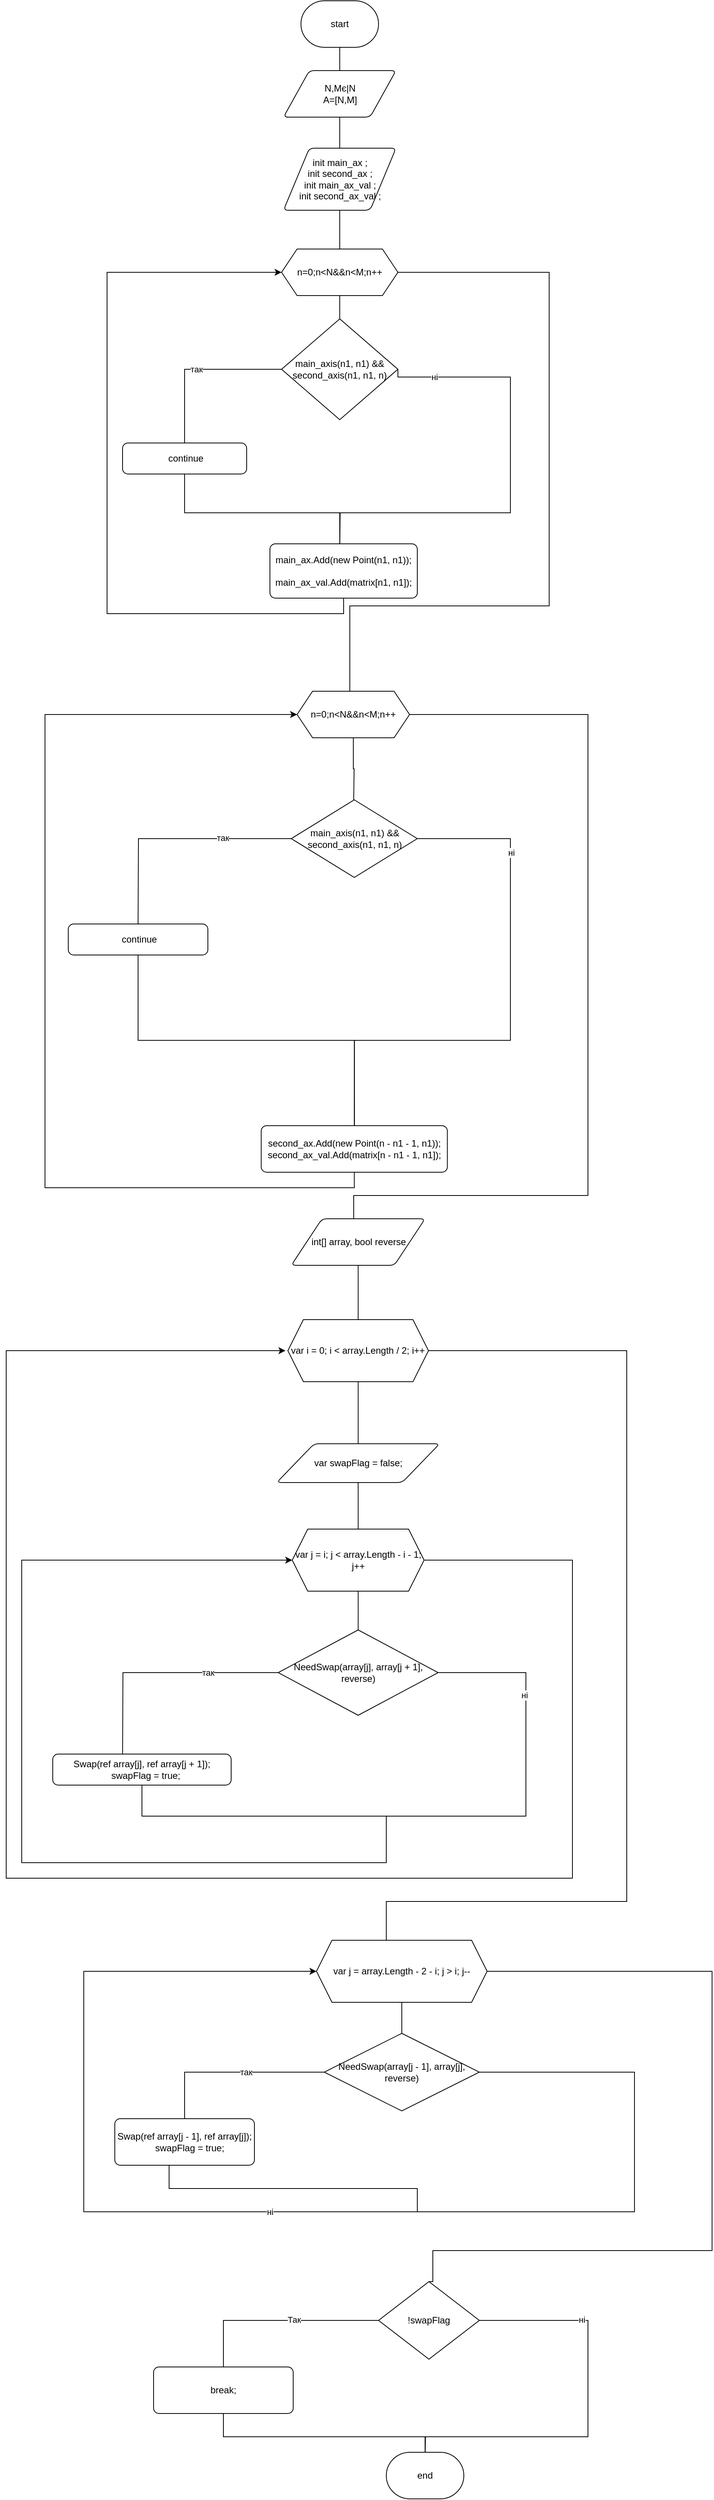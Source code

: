 <mxfile version="13.9.9" type="device"><diagram id="27x_bo6dt4lv7b-ZlGe2" name="Сторінка-2"><mxGraphModel dx="1205" dy="696" grid="1" gridSize="10" guides="1" tooltips="1" connect="1" arrows="1" fold="1" page="1" pageScale="1" pageWidth="2339" pageHeight="3300" math="0" shadow="0"><root><mxCell id="VkWDlpdBvQVeUXlK8iZc-0"/><mxCell id="VkWDlpdBvQVeUXlK8iZc-1" parent="VkWDlpdBvQVeUXlK8iZc-0"/><mxCell id="kjgAyv86AaAJ_ITTo5P8-0" style="edgeStyle=orthogonalEdgeStyle;rounded=0;orthogonalLoop=1;jettySize=auto;html=1;exitX=0.5;exitY=1;exitDx=0;exitDy=0;exitPerimeter=0;endArrow=none;endFill=0;" edge="1" parent="VkWDlpdBvQVeUXlK8iZc-1" source="VkWDlpdBvQVeUXlK8iZc-2" target="sukyG1g0yqdlFwYlJOM1-0"><mxGeometry relative="1" as="geometry"/></mxCell><mxCell id="VkWDlpdBvQVeUXlK8iZc-2" value="start" style="strokeWidth=1;html=1;shape=mxgraph.flowchart.terminator;whiteSpace=wrap;hachureGap=4;pointerEvents=0;" vertex="1" parent="VkWDlpdBvQVeUXlK8iZc-1"><mxGeometry x="450" y="20" width="100" height="60" as="geometry"/></mxCell><mxCell id="6XTnr3PRXR2fLiqjlte5-0" style="edgeStyle=orthogonalEdgeStyle;rounded=0;orthogonalLoop=1;jettySize=auto;html=1;exitX=0.5;exitY=1;exitDx=0;exitDy=0;entryX=0.5;entryY=0;entryDx=0;entryDy=0;endArrow=none;endFill=0;" edge="1" parent="VkWDlpdBvQVeUXlK8iZc-1" source="sukyG1g0yqdlFwYlJOM1-0" target="kjgAyv86AaAJ_ITTo5P8-7"><mxGeometry relative="1" as="geometry"/></mxCell><mxCell id="sukyG1g0yqdlFwYlJOM1-0" value="&lt;span&gt;N,Mє|N&lt;/span&gt;&lt;br&gt;&lt;span&gt;A=[N,M]&lt;/span&gt;" style="shape=parallelogram;html=1;strokeWidth=1;perimeter=parallelogramPerimeter;whiteSpace=wrap;rounded=1;arcSize=12;size=0.23;" vertex="1" parent="VkWDlpdBvQVeUXlK8iZc-1"><mxGeometry x="427.5" y="110" width="145" height="60" as="geometry"/></mxCell><mxCell id="6XTnr3PRXR2fLiqjlte5-2" style="edgeStyle=orthogonalEdgeStyle;rounded=0;orthogonalLoop=1;jettySize=auto;html=1;exitX=1;exitY=0.5;exitDx=0;exitDy=0;endArrow=none;endFill=0;entryX=0.5;entryY=0;entryDx=0;entryDy=0;" edge="1" parent="VkWDlpdBvQVeUXlK8iZc-1" source="kjgAyv86AaAJ_ITTo5P8-1" target="6XTnr3PRXR2fLiqjlte5-15"><mxGeometry relative="1" as="geometry"><mxPoint x="510" y="880" as="targetPoint"/><Array as="points"><mxPoint x="770" y="370"/><mxPoint x="770" y="800"/><mxPoint x="513" y="800"/><mxPoint x="513" y="910"/></Array></mxGeometry></mxCell><mxCell id="6XTnr3PRXR2fLiqjlte5-3" style="edgeStyle=orthogonalEdgeStyle;rounded=0;orthogonalLoop=1;jettySize=auto;html=1;exitX=0.5;exitY=1;exitDx=0;exitDy=0;entryX=0.5;entryY=0;entryDx=0;entryDy=0;endArrow=none;endFill=0;" edge="1" parent="VkWDlpdBvQVeUXlK8iZc-1" source="kjgAyv86AaAJ_ITTo5P8-1" target="kjgAyv86AaAJ_ITTo5P8-4"><mxGeometry relative="1" as="geometry"/></mxCell><mxCell id="kjgAyv86AaAJ_ITTo5P8-1" value="n=0;n&amp;lt;N&amp;amp;&amp;amp;n&amp;lt;M;n++" style="shape=hexagon;perimeter=hexagonPerimeter2;whiteSpace=wrap;html=1;fixedSize=1;hachureGap=4;pointerEvents=0;" vertex="1" parent="VkWDlpdBvQVeUXlK8iZc-1"><mxGeometry x="425" y="340" width="150" height="60" as="geometry"/></mxCell><mxCell id="6XTnr3PRXR2fLiqjlte5-4" value="так" style="edgeStyle=orthogonalEdgeStyle;rounded=0;orthogonalLoop=1;jettySize=auto;html=1;exitX=0;exitY=0.5;exitDx=0;exitDy=0;endArrow=none;endFill=0;" edge="1" parent="VkWDlpdBvQVeUXlK8iZc-1" source="kjgAyv86AaAJ_ITTo5P8-4" target="6XTnr3PRXR2fLiqjlte5-5"><mxGeometry relative="1" as="geometry"><mxPoint x="290" y="580" as="targetPoint"/></mxGeometry></mxCell><mxCell id="6XTnr3PRXR2fLiqjlte5-9" style="edgeStyle=orthogonalEdgeStyle;rounded=0;orthogonalLoop=1;jettySize=auto;html=1;exitX=1;exitY=0.5;exitDx=0;exitDy=0;endArrow=none;endFill=0;" edge="1" parent="VkWDlpdBvQVeUXlK8iZc-1" source="kjgAyv86AaAJ_ITTo5P8-4"><mxGeometry relative="1" as="geometry"><mxPoint x="500" y="730" as="targetPoint"/><Array as="points"><mxPoint x="720" y="505"/><mxPoint x="720" y="680"/><mxPoint x="500" y="680"/></Array></mxGeometry></mxCell><mxCell id="6XTnr3PRXR2fLiqjlte5-10" value="ні" style="edgeLabel;html=1;align=center;verticalAlign=middle;resizable=0;points=[];" vertex="1" connectable="0" parent="6XTnr3PRXR2fLiqjlte5-9"><mxGeometry x="-0.81" relative="1" as="geometry"><mxPoint as="offset"/></mxGeometry></mxCell><mxCell id="kjgAyv86AaAJ_ITTo5P8-4" value="main_axis(n1, n1) &amp;&amp; second_axis(n1, n1, n)" style="rhombus;whiteSpace=wrap;html=1;" vertex="1" parent="VkWDlpdBvQVeUXlK8iZc-1"><mxGeometry x="425" y="430" width="150" height="130" as="geometry"/></mxCell><mxCell id="6XTnr3PRXR2fLiqjlte5-1" style="edgeStyle=orthogonalEdgeStyle;rounded=0;orthogonalLoop=1;jettySize=auto;html=1;exitX=0.5;exitY=1;exitDx=0;exitDy=0;entryX=0.5;entryY=0;entryDx=0;entryDy=0;endArrow=none;endFill=0;" edge="1" parent="VkWDlpdBvQVeUXlK8iZc-1" source="kjgAyv86AaAJ_ITTo5P8-7" target="kjgAyv86AaAJ_ITTo5P8-1"><mxGeometry relative="1" as="geometry"/></mxCell><mxCell id="kjgAyv86AaAJ_ITTo5P8-7" value="init&amp;nbsp;main_ax ;&lt;br&gt;init second_ax ;&lt;br&gt;init&amp;nbsp;main_ax_val ;&lt;br&gt;init&amp;nbsp;second_ax_val ;" style="shape=parallelogram;html=1;strokeWidth=1;perimeter=parallelogramPerimeter;whiteSpace=wrap;rounded=1;arcSize=12;size=0.23;" vertex="1" parent="VkWDlpdBvQVeUXlK8iZc-1"><mxGeometry x="427.5" y="210" width="145" height="80" as="geometry"/></mxCell><mxCell id="6XTnr3PRXR2fLiqjlte5-8" style="edgeStyle=orthogonalEdgeStyle;rounded=0;orthogonalLoop=1;jettySize=auto;html=1;exitX=0.5;exitY=1;exitDx=0;exitDy=0;endArrow=none;endFill=0;" edge="1" parent="VkWDlpdBvQVeUXlK8iZc-1" source="6XTnr3PRXR2fLiqjlte5-5"><mxGeometry relative="1" as="geometry"><mxPoint x="500" y="730" as="targetPoint"/></mxGeometry></mxCell><mxCell id="6XTnr3PRXR2fLiqjlte5-5" value="&amp;nbsp;continue" style="rounded=1;whiteSpace=wrap;html=1;absoluteArcSize=1;arcSize=14;strokeWidth=1;" vertex="1" parent="VkWDlpdBvQVeUXlK8iZc-1"><mxGeometry x="220" y="590" width="160" height="40" as="geometry"/></mxCell><mxCell id="6XTnr3PRXR2fLiqjlte5-12" style="edgeStyle=orthogonalEdgeStyle;rounded=0;orthogonalLoop=1;jettySize=auto;html=1;exitX=0.5;exitY=1;exitDx=0;exitDy=0;endArrow=classic;endFill=1;entryX=0;entryY=0.5;entryDx=0;entryDy=0;" edge="1" parent="VkWDlpdBvQVeUXlK8iZc-1" source="6XTnr3PRXR2fLiqjlte5-11" target="kjgAyv86AaAJ_ITTo5P8-1"><mxGeometry relative="1" as="geometry"><mxPoint x="405" y="360" as="targetPoint"/><Array as="points"><mxPoint x="505" y="810"/><mxPoint x="200" y="810"/><mxPoint x="200" y="370"/></Array></mxGeometry></mxCell><mxCell id="6XTnr3PRXR2fLiqjlte5-11" value="&lt;div&gt;main_ax.Add(new Point(n1, n1));&lt;/div&gt;&lt;div&gt;&amp;nbsp; &amp;nbsp; &amp;nbsp; &amp;nbsp; &amp;nbsp; &amp;nbsp; &amp;nbsp; &amp;nbsp; main_ax_val.Add(matrix[n1, n1]);&lt;/div&gt;" style="rounded=1;whiteSpace=wrap;html=1;absoluteArcSize=1;arcSize=14;strokeWidth=1;" vertex="1" parent="VkWDlpdBvQVeUXlK8iZc-1"><mxGeometry x="410" y="720" width="190" height="70" as="geometry"/></mxCell><mxCell id="6XTnr3PRXR2fLiqjlte5-16" style="edgeStyle=orthogonalEdgeStyle;rounded=0;orthogonalLoop=1;jettySize=auto;html=1;exitX=1;exitY=0.5;exitDx=0;exitDy=0;endArrow=none;endFill=0;entryX=0.5;entryY=0;entryDx=0;entryDy=0;" edge="1" parent="VkWDlpdBvQVeUXlK8iZc-1" source="6XTnr3PRXR2fLiqjlte5-15" target="6XTnr3PRXR2fLiqjlte5-32"><mxGeometry relative="1" as="geometry"><mxPoint x="519" y="1660" as="targetPoint"/><Array as="points"><mxPoint x="820" y="940"/><mxPoint x="820" y="1560"/><mxPoint x="518" y="1560"/><mxPoint x="518" y="1600"/><mxPoint x="519" y="1600"/><mxPoint x="519" y="1630"/><mxPoint x="510" y="1630"/></Array></mxGeometry></mxCell><mxCell id="6XTnr3PRXR2fLiqjlte5-17" style="edgeStyle=orthogonalEdgeStyle;rounded=0;orthogonalLoop=1;jettySize=auto;html=1;exitX=0.5;exitY=1;exitDx=0;exitDy=0;endArrow=none;endFill=0;" edge="1" parent="VkWDlpdBvQVeUXlK8iZc-1" source="6XTnr3PRXR2fLiqjlte5-15"><mxGeometry relative="1" as="geometry"><mxPoint x="518" y="1050" as="targetPoint"/></mxGeometry></mxCell><mxCell id="6XTnr3PRXR2fLiqjlte5-15" value="&lt;span&gt;n=0;n&amp;lt;N&amp;amp;&amp;amp;n&amp;lt;M;n++&lt;/span&gt;" style="shape=hexagon;perimeter=hexagonPerimeter2;whiteSpace=wrap;html=1;fixedSize=1;hachureGap=4;pointerEvents=0;" vertex="1" parent="VkWDlpdBvQVeUXlK8iZc-1"><mxGeometry x="445" y="910" width="145" height="60" as="geometry"/></mxCell><mxCell id="6XTnr3PRXR2fLiqjlte5-19" style="edgeStyle=orthogonalEdgeStyle;rounded=0;orthogonalLoop=1;jettySize=auto;html=1;exitX=1;exitY=0.5;exitDx=0;exitDy=0;exitPerimeter=0;endArrow=none;endFill=0;" edge="1" parent="VkWDlpdBvQVeUXlK8iZc-1" source="6XTnr3PRXR2fLiqjlte5-18" target="6XTnr3PRXR2fLiqjlte5-25"><mxGeometry relative="1" as="geometry"><mxPoint x="519" y="1474.8" as="targetPoint"/><Array as="points"><mxPoint x="720" y="1100"/><mxPoint x="720" y="1360"/><mxPoint x="519" y="1360"/></Array></mxGeometry></mxCell><mxCell id="6XTnr3PRXR2fLiqjlte5-20" value="ні" style="edgeLabel;html=1;align=center;verticalAlign=middle;resizable=0;points=[];" vertex="1" connectable="0" parent="6XTnr3PRXR2fLiqjlte5-19"><mxGeometry x="-0.601" y="1" relative="1" as="geometry"><mxPoint as="offset"/></mxGeometry></mxCell><mxCell id="6XTnr3PRXR2fLiqjlte5-21" style="edgeStyle=orthogonalEdgeStyle;rounded=0;orthogonalLoop=1;jettySize=auto;html=1;exitX=0;exitY=0.5;exitDx=0;exitDy=0;exitPerimeter=0;endArrow=none;endFill=0;" edge="1" parent="VkWDlpdBvQVeUXlK8iZc-1" source="6XTnr3PRXR2fLiqjlte5-18"><mxGeometry relative="1" as="geometry"><mxPoint x="240" y="1210" as="targetPoint"/></mxGeometry></mxCell><mxCell id="6XTnr3PRXR2fLiqjlte5-22" value="так" style="edgeLabel;html=1;align=center;verticalAlign=middle;resizable=0;points=[];" vertex="1" connectable="0" parent="6XTnr3PRXR2fLiqjlte5-21"><mxGeometry x="-0.423" y="-1" relative="1" as="geometry"><mxPoint as="offset"/></mxGeometry></mxCell><mxCell id="6XTnr3PRXR2fLiqjlte5-18" value="&lt;span&gt;main_axis(n1, n1) &amp;amp;&amp;amp; second_axis(n1, n1, n)&lt;/span&gt;" style="strokeWidth=1;html=1;shape=mxgraph.flowchart.decision;whiteSpace=wrap;rounded=1;" vertex="1" parent="VkWDlpdBvQVeUXlK8iZc-1"><mxGeometry x="437.5" y="1050" width="162.5" height="100" as="geometry"/></mxCell><mxCell id="6XTnr3PRXR2fLiqjlte5-27" style="edgeStyle=orthogonalEdgeStyle;rounded=0;orthogonalLoop=1;jettySize=auto;html=1;exitX=0.5;exitY=1;exitDx=0;exitDy=0;entryX=0.5;entryY=0;entryDx=0;entryDy=0;endArrow=none;endFill=0;" edge="1" parent="VkWDlpdBvQVeUXlK8iZc-1" source="6XTnr3PRXR2fLiqjlte5-23" target="6XTnr3PRXR2fLiqjlte5-25"><mxGeometry relative="1" as="geometry"/></mxCell><mxCell id="6XTnr3PRXR2fLiqjlte5-23" value="&lt;span&gt;&amp;nbsp;continue&lt;/span&gt;" style="rounded=1;whiteSpace=wrap;html=1;absoluteArcSize=1;arcSize=14;strokeWidth=1;" vertex="1" parent="VkWDlpdBvQVeUXlK8iZc-1"><mxGeometry x="150" y="1210" width="180" height="40" as="geometry"/></mxCell><mxCell id="6XTnr3PRXR2fLiqjlte5-28" style="edgeStyle=orthogonalEdgeStyle;rounded=0;orthogonalLoop=1;jettySize=auto;html=1;exitX=0.5;exitY=1;exitDx=0;exitDy=0;endArrow=classic;endFill=1;entryX=0;entryY=0.5;entryDx=0;entryDy=0;" edge="1" parent="VkWDlpdBvQVeUXlK8iZc-1" source="6XTnr3PRXR2fLiqjlte5-25" target="6XTnr3PRXR2fLiqjlte5-15"><mxGeometry relative="1" as="geometry"><mxPoint x="425" y="970" as="targetPoint"/><Array as="points"><mxPoint x="519" y="1550"/><mxPoint x="120" y="1550"/><mxPoint x="120" y="940"/></Array></mxGeometry></mxCell><mxCell id="6XTnr3PRXR2fLiqjlte5-25" value="&lt;div&gt;second_ax.Add(new Point(n - n1 - 1, n1));&lt;/div&gt;&lt;div&gt;second_ax_val.Add(matrix[n - n1 - 1, n1]);&lt;/div&gt;" style="rounded=1;whiteSpace=wrap;html=1;absoluteArcSize=1;arcSize=14;strokeWidth=1;" vertex="1" parent="VkWDlpdBvQVeUXlK8iZc-1"><mxGeometry x="398.75" y="1470" width="240" height="60" as="geometry"/></mxCell><mxCell id="6XTnr3PRXR2fLiqjlte5-35" style="edgeStyle=orthogonalEdgeStyle;rounded=0;orthogonalLoop=1;jettySize=auto;html=1;exitX=0.5;exitY=1;exitDx=0;exitDy=0;endArrow=none;endFill=0;entryX=0.5;entryY=0;entryDx=0;entryDy=0;" edge="1" parent="VkWDlpdBvQVeUXlK8iZc-1" source="6XTnr3PRXR2fLiqjlte5-30" target="6XTnr3PRXR2fLiqjlte5-36"><mxGeometry relative="1" as="geometry"><mxPoint x="524" y="1850" as="targetPoint"/></mxGeometry></mxCell><mxCell id="6XTnr3PRXR2fLiqjlte5-50" style="edgeStyle=orthogonalEdgeStyle;rounded=0;orthogonalLoop=1;jettySize=auto;html=1;exitX=1;exitY=0.5;exitDx=0;exitDy=0;endArrow=none;endFill=0;" edge="1" parent="VkWDlpdBvQVeUXlK8iZc-1" source="6XTnr3PRXR2fLiqjlte5-30" target="6XTnr3PRXR2fLiqjlte5-51"><mxGeometry relative="1" as="geometry"><mxPoint x="560" y="2540" as="targetPoint"/><Array as="points"><mxPoint x="870" y="1760"/><mxPoint x="870" y="2470"/><mxPoint x="560" y="2470"/></Array></mxGeometry></mxCell><mxCell id="6XTnr3PRXR2fLiqjlte5-30" value="var i = 0; i &lt; array.Length / 2; i++" style="shape=hexagon;perimeter=hexagonPerimeter2;whiteSpace=wrap;html=1;fixedSize=1;hachureGap=4;pointerEvents=0;" vertex="1" parent="VkWDlpdBvQVeUXlK8iZc-1"><mxGeometry x="433.13" y="1720" width="181.25" height="80" as="geometry"/></mxCell><mxCell id="6XTnr3PRXR2fLiqjlte5-33" style="edgeStyle=orthogonalEdgeStyle;rounded=0;orthogonalLoop=1;jettySize=auto;html=1;exitX=0.5;exitY=1;exitDx=0;exitDy=0;entryX=0.5;entryY=0;entryDx=0;entryDy=0;endArrow=none;endFill=0;" edge="1" parent="VkWDlpdBvQVeUXlK8iZc-1" source="6XTnr3PRXR2fLiqjlte5-32" target="6XTnr3PRXR2fLiqjlte5-30"><mxGeometry relative="1" as="geometry"/></mxCell><mxCell id="6XTnr3PRXR2fLiqjlte5-32" value="int[] array, bool reverse" style="shape=parallelogram;html=1;strokeWidth=1;perimeter=parallelogramPerimeter;whiteSpace=wrap;rounded=1;arcSize=12;size=0.23;" vertex="1" parent="VkWDlpdBvQVeUXlK8iZc-1"><mxGeometry x="437.5" y="1590" width="172.5" height="60" as="geometry"/></mxCell><mxCell id="6XTnr3PRXR2fLiqjlte5-41" style="edgeStyle=orthogonalEdgeStyle;rounded=0;orthogonalLoop=1;jettySize=auto;html=1;exitX=0.5;exitY=1;exitDx=0;exitDy=0;endArrow=none;endFill=0;" edge="1" parent="VkWDlpdBvQVeUXlK8iZc-1" source="6XTnr3PRXR2fLiqjlte5-34" target="6XTnr3PRXR2fLiqjlte5-40"><mxGeometry relative="1" as="geometry"/></mxCell><mxCell id="6XTnr3PRXR2fLiqjlte5-49" style="edgeStyle=orthogonalEdgeStyle;rounded=0;orthogonalLoop=1;jettySize=auto;html=1;exitX=1;exitY=0.5;exitDx=0;exitDy=0;endArrow=classic;endFill=1;" edge="1" parent="VkWDlpdBvQVeUXlK8iZc-1" source="6XTnr3PRXR2fLiqjlte5-34"><mxGeometry relative="1" as="geometry"><mxPoint x="430" y="1760" as="targetPoint"/><Array as="points"><mxPoint x="800" y="2030"/><mxPoint x="800" y="2440"/><mxPoint x="70" y="2440"/><mxPoint x="70" y="1760"/></Array></mxGeometry></mxCell><mxCell id="6XTnr3PRXR2fLiqjlte5-34" value="var j = i; j &amp;lt; array.Length - i - 1; j++" style="shape=hexagon;perimeter=hexagonPerimeter2;whiteSpace=wrap;html=1;fixedSize=1;hachureGap=4;pointerEvents=0;" vertex="1" parent="VkWDlpdBvQVeUXlK8iZc-1"><mxGeometry x="438.75" y="1990" width="170" height="80" as="geometry"/></mxCell><mxCell id="6XTnr3PRXR2fLiqjlte5-39" style="edgeStyle=orthogonalEdgeStyle;rounded=0;orthogonalLoop=1;jettySize=auto;html=1;exitX=0.5;exitY=1;exitDx=0;exitDy=0;entryX=0.5;entryY=0;entryDx=0;entryDy=0;endArrow=none;endFill=0;" edge="1" parent="VkWDlpdBvQVeUXlK8iZc-1" source="6XTnr3PRXR2fLiqjlte5-36" target="6XTnr3PRXR2fLiqjlte5-34"><mxGeometry relative="1" as="geometry"/></mxCell><mxCell id="6XTnr3PRXR2fLiqjlte5-36" value="var swapFlag = false;" style="shape=parallelogram;html=1;strokeWidth=1;perimeter=parallelogramPerimeter;whiteSpace=wrap;rounded=1;arcSize=12;size=0.23;" vertex="1" parent="VkWDlpdBvQVeUXlK8iZc-1"><mxGeometry x="418.76" y="1880" width="210" height="50" as="geometry"/></mxCell><mxCell id="6XTnr3PRXR2fLiqjlte5-42" style="edgeStyle=orthogonalEdgeStyle;rounded=0;orthogonalLoop=1;jettySize=auto;html=1;exitX=0;exitY=0.5;exitDx=0;exitDy=0;exitPerimeter=0;endArrow=none;endFill=0;" edge="1" parent="VkWDlpdBvQVeUXlK8iZc-1" source="6XTnr3PRXR2fLiqjlte5-40"><mxGeometry relative="1" as="geometry"><mxPoint x="220" y="2290" as="targetPoint"/></mxGeometry></mxCell><mxCell id="6XTnr3PRXR2fLiqjlte5-44" value="так" style="edgeLabel;html=1;align=center;verticalAlign=middle;resizable=0;points=[];" vertex="1" connectable="0" parent="6XTnr3PRXR2fLiqjlte5-42"><mxGeometry x="-0.423" relative="1" as="geometry"><mxPoint as="offset"/></mxGeometry></mxCell><mxCell id="6XTnr3PRXR2fLiqjlte5-43" style="edgeStyle=orthogonalEdgeStyle;rounded=0;orthogonalLoop=1;jettySize=auto;html=1;exitX=1;exitY=0.5;exitDx=0;exitDy=0;exitPerimeter=0;endArrow=none;endFill=0;" edge="1" parent="VkWDlpdBvQVeUXlK8iZc-1" source="6XTnr3PRXR2fLiqjlte5-40"><mxGeometry relative="1" as="geometry"><mxPoint x="560" y="2410" as="targetPoint"/><Array as="points"><mxPoint x="740" y="2175"/><mxPoint x="740" y="2360"/><mxPoint x="560" y="2360"/></Array></mxGeometry></mxCell><mxCell id="6XTnr3PRXR2fLiqjlte5-46" value="ні" style="edgeLabel;html=1;align=center;verticalAlign=middle;resizable=0;points=[];" vertex="1" connectable="0" parent="6XTnr3PRXR2fLiqjlte5-43"><mxGeometry x="-0.463" y="-2" relative="1" as="geometry"><mxPoint as="offset"/></mxGeometry></mxCell><mxCell id="6XTnr3PRXR2fLiqjlte5-40" value="NeedSwap(array[j], array[j + 1], reverse)" style="strokeWidth=1;html=1;shape=mxgraph.flowchart.decision;whiteSpace=wrap;rounded=1;" vertex="1" parent="VkWDlpdBvQVeUXlK8iZc-1"><mxGeometry x="420.63" y="2120" width="206.25" height="110" as="geometry"/></mxCell><mxCell id="6XTnr3PRXR2fLiqjlte5-48" style="edgeStyle=orthogonalEdgeStyle;rounded=0;orthogonalLoop=1;jettySize=auto;html=1;exitX=0.5;exitY=1;exitDx=0;exitDy=0;endArrow=classic;endFill=1;entryX=0;entryY=0.5;entryDx=0;entryDy=0;" edge="1" parent="VkWDlpdBvQVeUXlK8iZc-1" source="6XTnr3PRXR2fLiqjlte5-47" target="6XTnr3PRXR2fLiqjlte5-34"><mxGeometry relative="1" as="geometry"><mxPoint x="430" y="2030" as="targetPoint"/><Array as="points"><mxPoint x="245" y="2360"/><mxPoint x="560" y="2360"/><mxPoint x="560" y="2420"/><mxPoint x="90" y="2420"/><mxPoint x="90" y="2030"/></Array></mxGeometry></mxCell><mxCell id="6XTnr3PRXR2fLiqjlte5-47" value="&lt;div&gt;Swap(ref array[j], ref array[j + 1]);&lt;/div&gt;&lt;div&gt;&amp;nbsp; &amp;nbsp;swapFlag = true;&lt;/div&gt;" style="rounded=1;whiteSpace=wrap;html=1;absoluteArcSize=1;arcSize=14;strokeWidth=1;" vertex="1" parent="VkWDlpdBvQVeUXlK8iZc-1"><mxGeometry x="130" y="2280" width="230" height="40" as="geometry"/></mxCell><mxCell id="6XTnr3PRXR2fLiqjlte5-52" style="edgeStyle=orthogonalEdgeStyle;rounded=0;orthogonalLoop=1;jettySize=auto;html=1;exitX=0.5;exitY=1;exitDx=0;exitDy=0;endArrow=none;endFill=0;entryX=0.5;entryY=0;entryDx=0;entryDy=0;entryPerimeter=0;" edge="1" parent="VkWDlpdBvQVeUXlK8iZc-1" source="6XTnr3PRXR2fLiqjlte5-51" target="6XTnr3PRXR2fLiqjlte5-54"><mxGeometry relative="1" as="geometry"><mxPoint x="579.857" y="2700" as="targetPoint"/><Array as="points"/></mxGeometry></mxCell><mxCell id="6XTnr3PRXR2fLiqjlte5-53" style="edgeStyle=orthogonalEdgeStyle;rounded=0;orthogonalLoop=1;jettySize=auto;html=1;exitX=1;exitY=0.5;exitDx=0;exitDy=0;endArrow=none;endFill=0;entryX=0.5;entryY=0;entryDx=0;entryDy=0;entryPerimeter=0;" edge="1" parent="VkWDlpdBvQVeUXlK8iZc-1" source="6XTnr3PRXR2fLiqjlte5-51" target="6XTnr3PRXR2fLiqjlte5-61"><mxGeometry relative="1" as="geometry"><mxPoint x="620" y="2940" as="targetPoint"/><Array as="points"><mxPoint x="980" y="2560"/><mxPoint x="980" y="2920"/><mxPoint x="620" y="2920"/><mxPoint x="620" y="2960"/></Array></mxGeometry></mxCell><mxCell id="6XTnr3PRXR2fLiqjlte5-51" value="var j = array.Length - 2 - i; j &amp;gt; i; j--" style="shape=hexagon;perimeter=hexagonPerimeter2;whiteSpace=wrap;html=1;fixedSize=1;hachureGap=4;pointerEvents=0;" vertex="1" parent="VkWDlpdBvQVeUXlK8iZc-1"><mxGeometry x="470" y="2520" width="220" height="80" as="geometry"/></mxCell><mxCell id="6XTnr3PRXR2fLiqjlte5-55" value="ні" style="edgeStyle=orthogonalEdgeStyle;rounded=0;orthogonalLoop=1;jettySize=auto;html=1;exitX=1;exitY=0.5;exitDx=0;exitDy=0;exitPerimeter=0;endArrow=classic;endFill=1;entryX=0;entryY=0.5;entryDx=0;entryDy=0;" edge="1" parent="VkWDlpdBvQVeUXlK8iZc-1" source="6XTnr3PRXR2fLiqjlte5-54" target="6XTnr3PRXR2fLiqjlte5-51"><mxGeometry relative="1" as="geometry"><mxPoint x="460" y="2580" as="targetPoint"/><Array as="points"><mxPoint x="880" y="2690"/><mxPoint x="880" y="2870"/><mxPoint x="170" y="2870"/><mxPoint x="170" y="2560"/></Array></mxGeometry></mxCell><mxCell id="6XTnr3PRXR2fLiqjlte5-57" style="edgeStyle=orthogonalEdgeStyle;rounded=0;orthogonalLoop=1;jettySize=auto;html=1;exitX=0;exitY=0.5;exitDx=0;exitDy=0;exitPerimeter=0;endArrow=none;endFill=0;" edge="1" parent="VkWDlpdBvQVeUXlK8iZc-1" source="6XTnr3PRXR2fLiqjlte5-54" target="6XTnr3PRXR2fLiqjlte5-59"><mxGeometry relative="1" as="geometry"><mxPoint x="280" y="2880" as="targetPoint"/></mxGeometry></mxCell><mxCell id="6XTnr3PRXR2fLiqjlte5-58" value="так" style="edgeLabel;html=1;align=center;verticalAlign=middle;resizable=0;points=[];" vertex="1" connectable="0" parent="6XTnr3PRXR2fLiqjlte5-57"><mxGeometry x="-0.153" relative="1" as="geometry"><mxPoint as="offset"/></mxGeometry></mxCell><mxCell id="6XTnr3PRXR2fLiqjlte5-54" value="NeedSwap(array[j - 1], array[j], reverse)" style="strokeWidth=1;html=1;shape=mxgraph.flowchart.decision;whiteSpace=wrap;rounded=1;" vertex="1" parent="VkWDlpdBvQVeUXlK8iZc-1"><mxGeometry x="480" y="2640" width="200" height="100" as="geometry"/></mxCell><mxCell id="6XTnr3PRXR2fLiqjlte5-60" style="edgeStyle=orthogonalEdgeStyle;rounded=0;orthogonalLoop=1;jettySize=auto;html=1;exitX=0.5;exitY=1;exitDx=0;exitDy=0;endArrow=none;endFill=0;" edge="1" parent="VkWDlpdBvQVeUXlK8iZc-1" source="6XTnr3PRXR2fLiqjlte5-59"><mxGeometry relative="1" as="geometry"><mxPoint x="600" y="2870" as="targetPoint"/><Array as="points"><mxPoint x="280" y="2810"/><mxPoint x="280" y="2840"/><mxPoint x="600" y="2840"/></Array></mxGeometry></mxCell><mxCell id="6XTnr3PRXR2fLiqjlte5-59" value="&lt;div&gt;Swap(ref array[j - 1], ref array[j]);&lt;/div&gt;&lt;div&gt;&amp;nbsp; &amp;nbsp; swapFlag = true;&lt;/div&gt;" style="rounded=1;whiteSpace=wrap;html=1;absoluteArcSize=1;arcSize=14;strokeWidth=1;" vertex="1" parent="VkWDlpdBvQVeUXlK8iZc-1"><mxGeometry x="210" y="2750" width="180" height="60" as="geometry"/></mxCell><mxCell id="6XTnr3PRXR2fLiqjlte5-63" style="edgeStyle=orthogonalEdgeStyle;rounded=0;orthogonalLoop=1;jettySize=auto;html=1;endArrow=none;endFill=0;" edge="1" parent="VkWDlpdBvQVeUXlK8iZc-1" source="6XTnr3PRXR2fLiqjlte5-61" target="6XTnr3PRXR2fLiqjlte5-69"><mxGeometry relative="1" as="geometry"><mxPoint x="610" y="3210" as="targetPoint"/><Array as="points"><mxPoint x="820" y="3010"/><mxPoint x="820" y="3160"/><mxPoint x="610" y="3160"/></Array></mxGeometry></mxCell><mxCell id="6XTnr3PRXR2fLiqjlte5-64" value="ні" style="edgeLabel;html=1;align=center;verticalAlign=middle;resizable=0;points=[];" vertex="1" connectable="0" parent="6XTnr3PRXR2fLiqjlte5-63"><mxGeometry x="-0.495" y="1" relative="1" as="geometry"><mxPoint as="offset"/></mxGeometry></mxCell><mxCell id="6XTnr3PRXR2fLiqjlte5-65" style="edgeStyle=orthogonalEdgeStyle;rounded=0;orthogonalLoop=1;jettySize=auto;html=1;exitX=0;exitY=0.5;exitDx=0;exitDy=0;exitPerimeter=0;endArrow=none;endFill=0;" edge="1" parent="VkWDlpdBvQVeUXlK8iZc-1" source="6XTnr3PRXR2fLiqjlte5-61" target="6XTnr3PRXR2fLiqjlte5-67"><mxGeometry relative="1" as="geometry"><mxPoint x="350" y="3100" as="targetPoint"/></mxGeometry></mxCell><mxCell id="6XTnr3PRXR2fLiqjlte5-66" value="Так" style="edgeLabel;html=1;align=center;verticalAlign=middle;resizable=0;points=[];" vertex="1" connectable="0" parent="6XTnr3PRXR2fLiqjlte5-65"><mxGeometry x="-0.157" y="-1" relative="1" as="geometry"><mxPoint as="offset"/></mxGeometry></mxCell><mxCell id="6XTnr3PRXR2fLiqjlte5-61" value="!swapFlag" style="strokeWidth=1;html=1;shape=mxgraph.flowchart.decision;whiteSpace=wrap;rounded=1;" vertex="1" parent="VkWDlpdBvQVeUXlK8iZc-1"><mxGeometry x="550" y="2960" width="130" height="100" as="geometry"/></mxCell><mxCell id="6XTnr3PRXR2fLiqjlte5-68" style="edgeStyle=orthogonalEdgeStyle;rounded=0;orthogonalLoop=1;jettySize=auto;html=1;exitX=0.5;exitY=1;exitDx=0;exitDy=0;endArrow=none;endFill=0;" edge="1" parent="VkWDlpdBvQVeUXlK8iZc-1" source="6XTnr3PRXR2fLiqjlte5-67"><mxGeometry relative="1" as="geometry"><mxPoint x="610" y="3190" as="targetPoint"/></mxGeometry></mxCell><mxCell id="6XTnr3PRXR2fLiqjlte5-67" value="break;" style="rounded=1;whiteSpace=wrap;html=1;absoluteArcSize=1;arcSize=14;strokeWidth=1;" vertex="1" parent="VkWDlpdBvQVeUXlK8iZc-1"><mxGeometry x="260" y="3070" width="180" height="60" as="geometry"/></mxCell><mxCell id="6XTnr3PRXR2fLiqjlte5-69" value="end" style="strokeWidth=1;html=1;shape=mxgraph.flowchart.terminator;whiteSpace=wrap;" vertex="1" parent="VkWDlpdBvQVeUXlK8iZc-1"><mxGeometry x="560" y="3180" width="100" height="60" as="geometry"/></mxCell></root></mxGraphModel></diagram></mxfile>